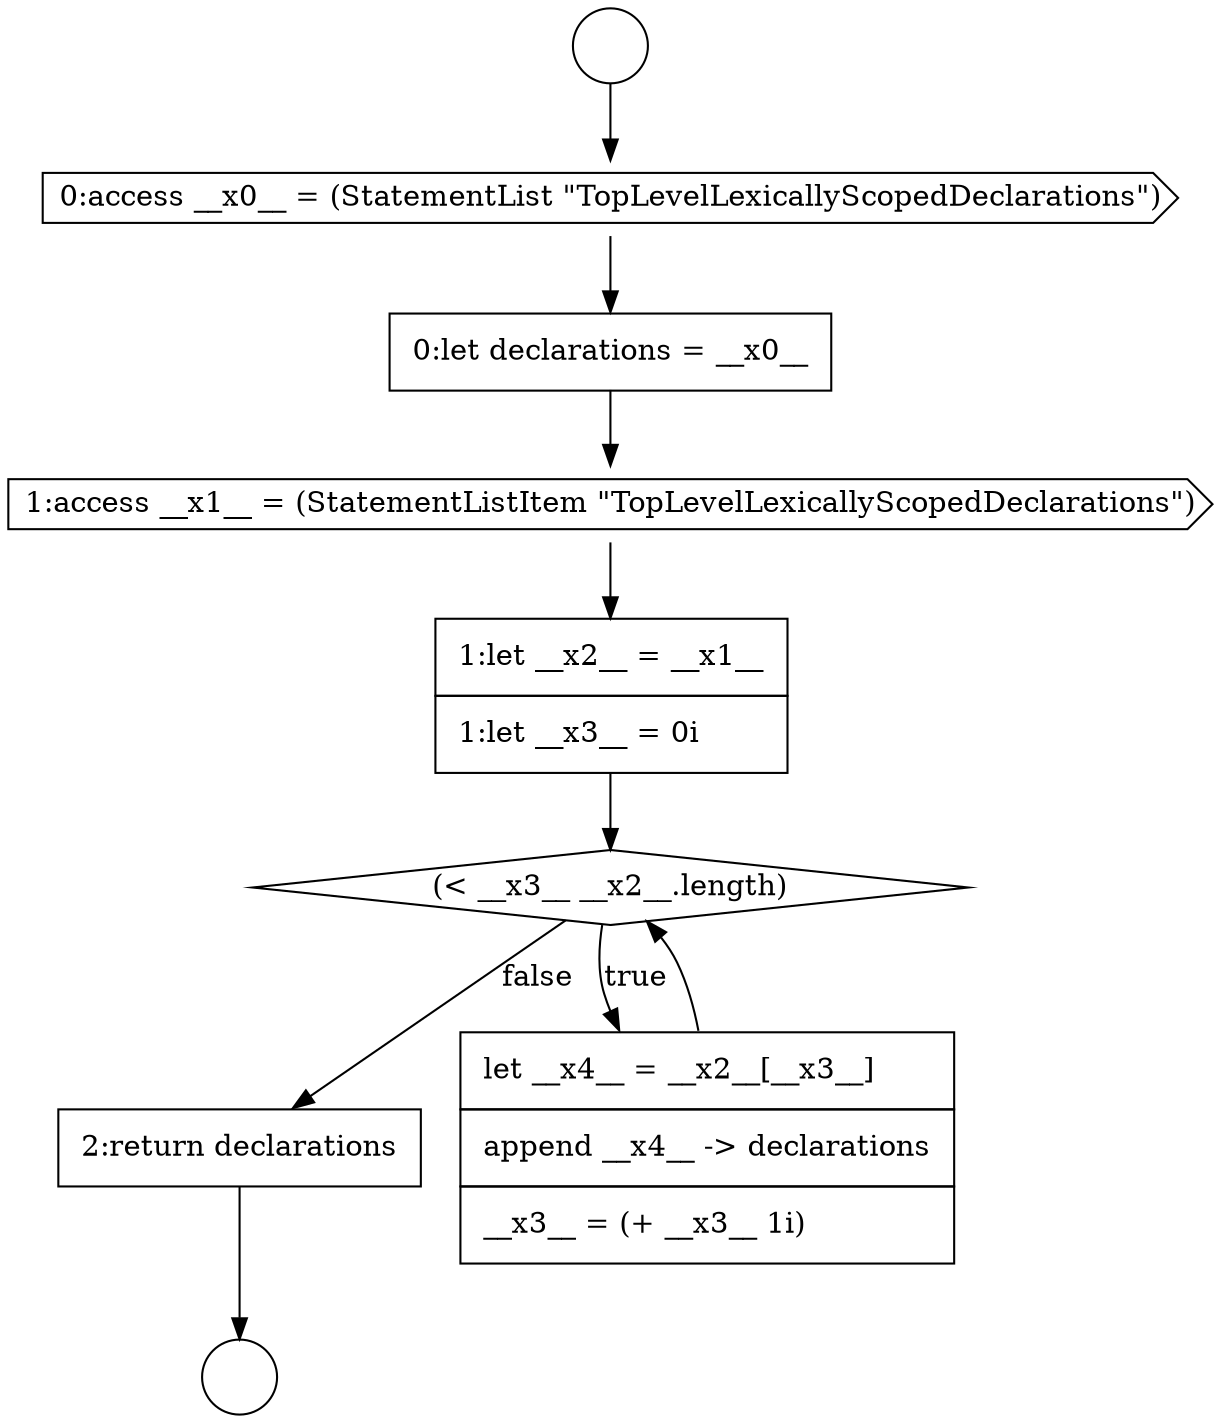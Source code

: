 digraph {
  node5518 [shape=circle label=" " color="black" fillcolor="white" style=filled]
  node5521 [shape=none, margin=0, label=<<font color="black">
    <table border="0" cellborder="1" cellspacing="0" cellpadding="10">
      <tr><td align="left">0:let declarations = __x0__</td></tr>
    </table>
  </font>> color="black" fillcolor="white" style=filled]
  node5526 [shape=none, margin=0, label=<<font color="black">
    <table border="0" cellborder="1" cellspacing="0" cellpadding="10">
      <tr><td align="left">2:return declarations</td></tr>
    </table>
  </font>> color="black" fillcolor="white" style=filled]
  node5519 [shape=circle label=" " color="black" fillcolor="white" style=filled]
  node5520 [shape=cds, label=<<font color="black">0:access __x0__ = (StatementList &quot;TopLevelLexicallyScopedDeclarations&quot;)</font>> color="black" fillcolor="white" style=filled]
  node5523 [shape=none, margin=0, label=<<font color="black">
    <table border="0" cellborder="1" cellspacing="0" cellpadding="10">
      <tr><td align="left">1:let __x2__ = __x1__</td></tr>
      <tr><td align="left">1:let __x3__ = 0i</td></tr>
    </table>
  </font>> color="black" fillcolor="white" style=filled]
  node5522 [shape=cds, label=<<font color="black">1:access __x1__ = (StatementListItem &quot;TopLevelLexicallyScopedDeclarations&quot;)</font>> color="black" fillcolor="white" style=filled]
  node5524 [shape=diamond, label=<<font color="black">(&lt; __x3__ __x2__.length)</font>> color="black" fillcolor="white" style=filled]
  node5525 [shape=none, margin=0, label=<<font color="black">
    <table border="0" cellborder="1" cellspacing="0" cellpadding="10">
      <tr><td align="left">let __x4__ = __x2__[__x3__]</td></tr>
      <tr><td align="left">append __x4__ -&gt; declarations</td></tr>
      <tr><td align="left">__x3__ = (+ __x3__ 1i)</td></tr>
    </table>
  </font>> color="black" fillcolor="white" style=filled]
  node5523 -> node5524 [ color="black"]
  node5525 -> node5524 [ color="black"]
  node5526 -> node5519 [ color="black"]
  node5520 -> node5521 [ color="black"]
  node5524 -> node5525 [label=<<font color="black">true</font>> color="black"]
  node5524 -> node5526 [label=<<font color="black">false</font>> color="black"]
  node5518 -> node5520 [ color="black"]
  node5521 -> node5522 [ color="black"]
  node5522 -> node5523 [ color="black"]
}
